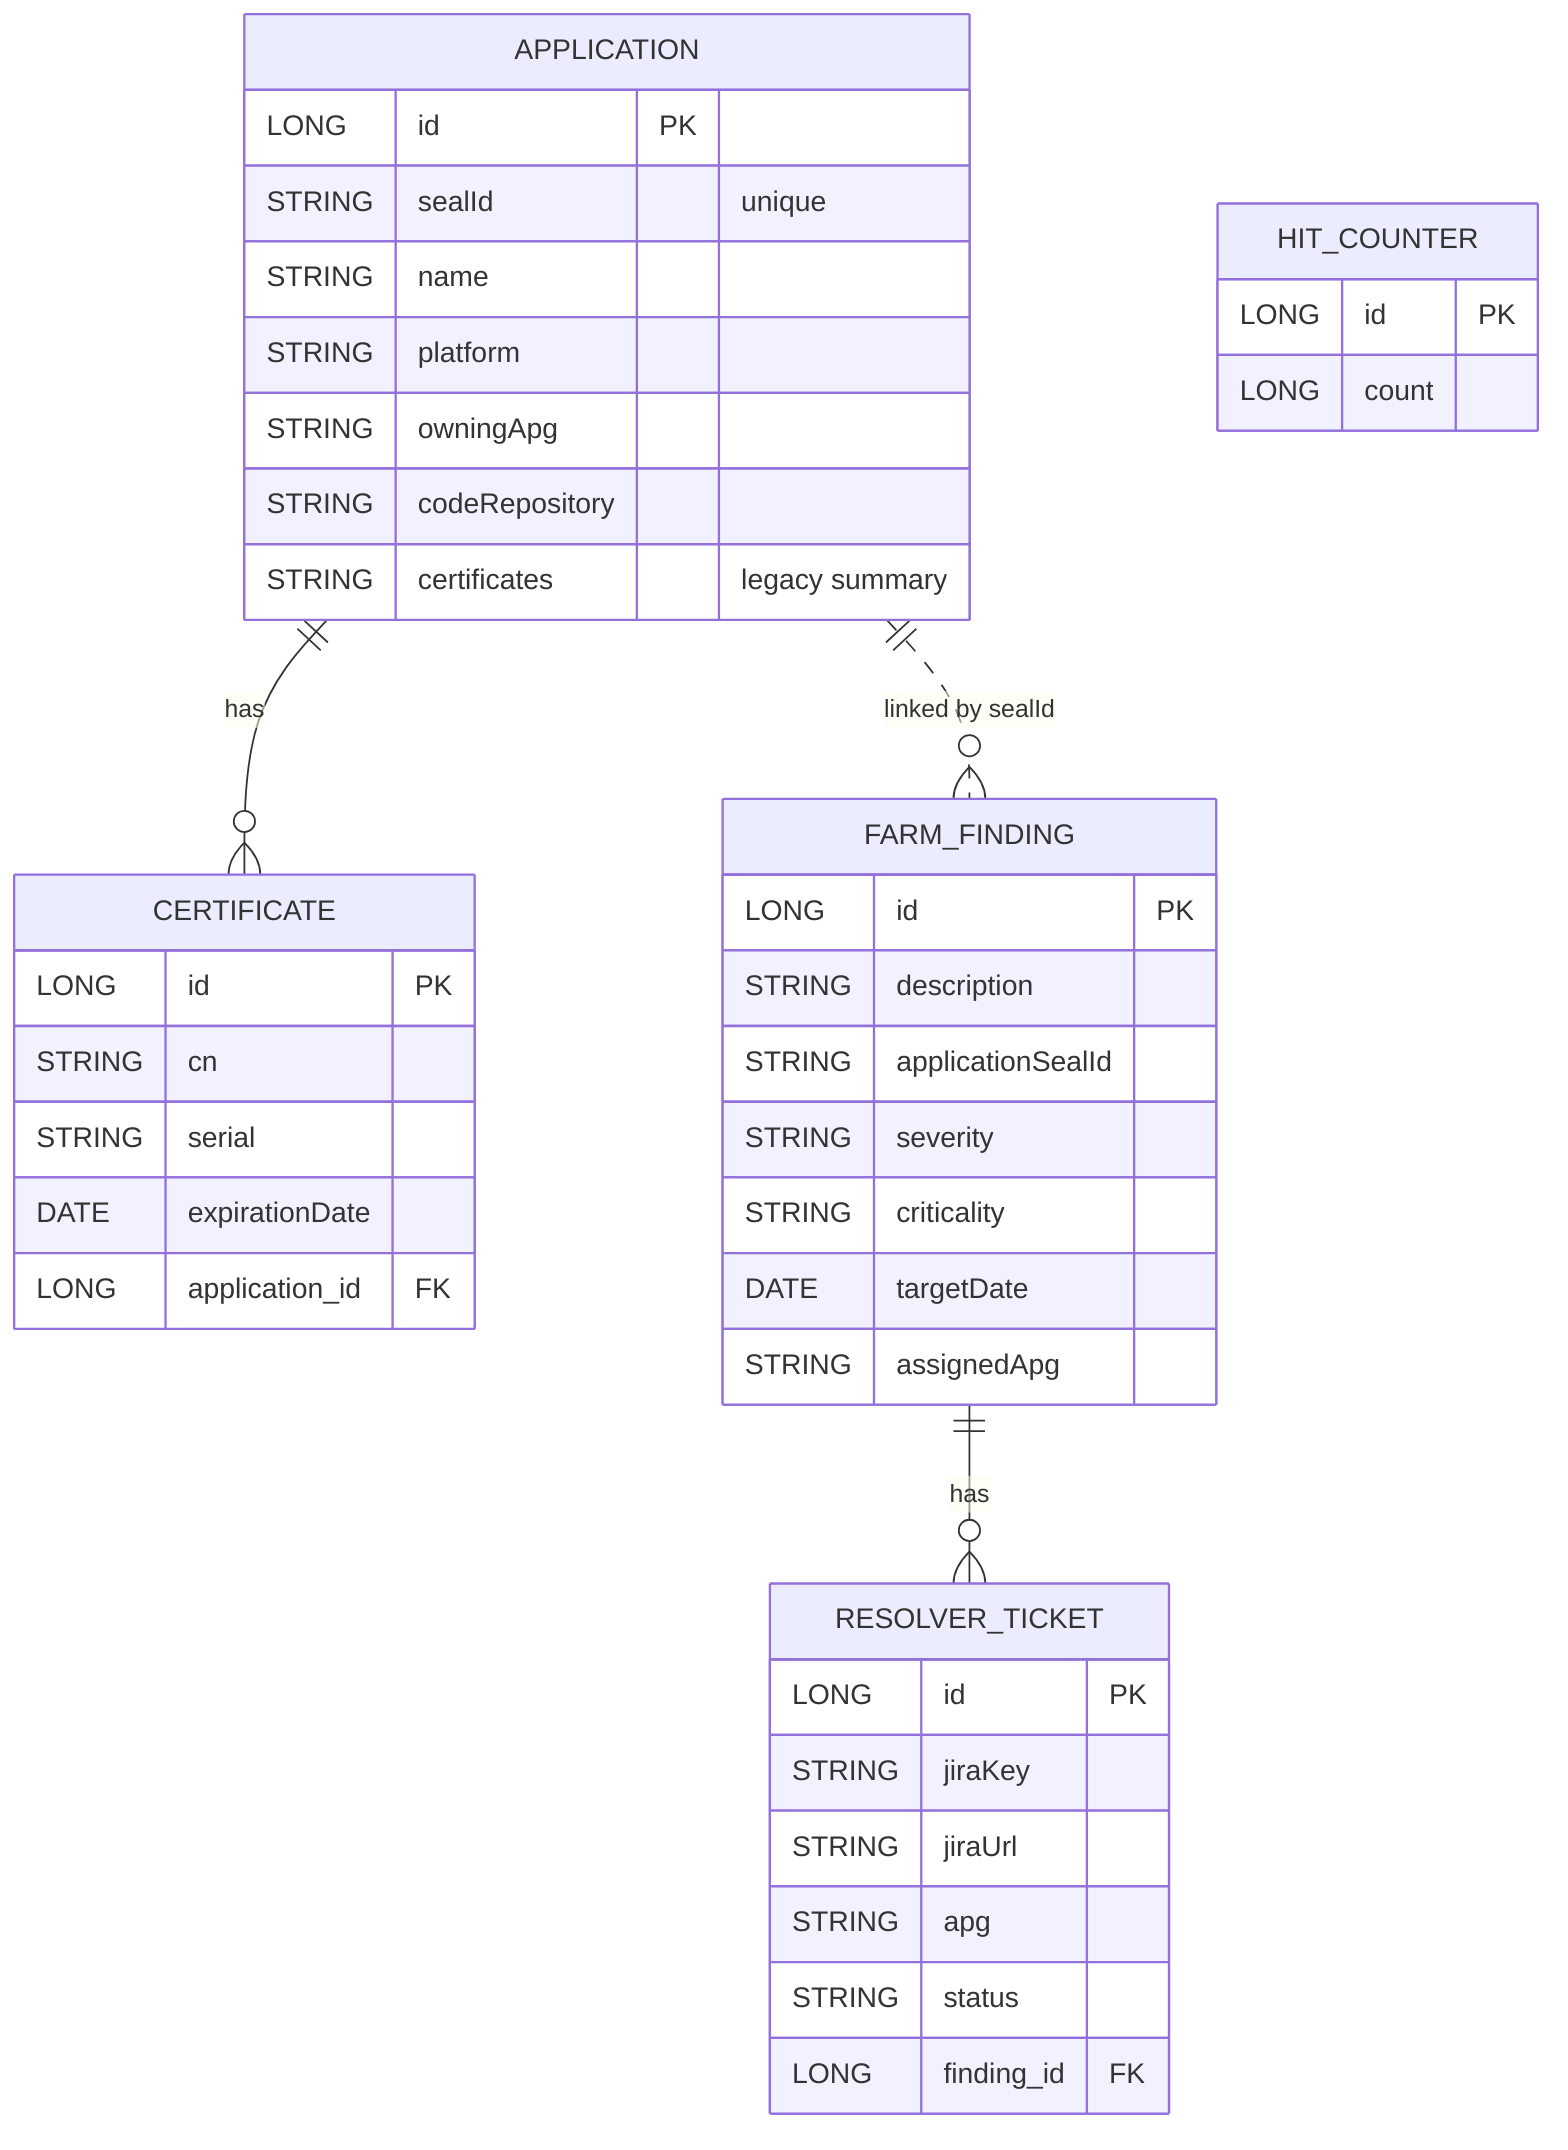 erDiagram
  APPLICATION ||--o{ CERTIFICATE : "has"
  APPLICATION ||..o{ FARM_FINDING : "linked by sealId"
  FARM_FINDING ||--o{ RESOLVER_TICKET : "has"
  HIT_COUNTER

  APPLICATION {
    LONG id PK
    STRING sealId "unique"
    STRING name
    STRING platform
    STRING owningApg
    STRING codeRepository
    STRING certificates "legacy summary"
  }

  CERTIFICATE {
    LONG id PK
    STRING cn
    STRING serial
    DATE expirationDate
    LONG application_id FK
  }

  FARM_FINDING {
    LONG id PK
    STRING description
    STRING applicationSealId
    STRING severity
    STRING criticality
    DATE targetDate
    STRING assignedApg
  }

  RESOLVER_TICKET {
    LONG id PK
    STRING jiraKey
    STRING jiraUrl
    STRING apg
    STRING status
    LONG finding_id FK
  }

  HIT_COUNTER {
    LONG id PK
    LONG count
  }